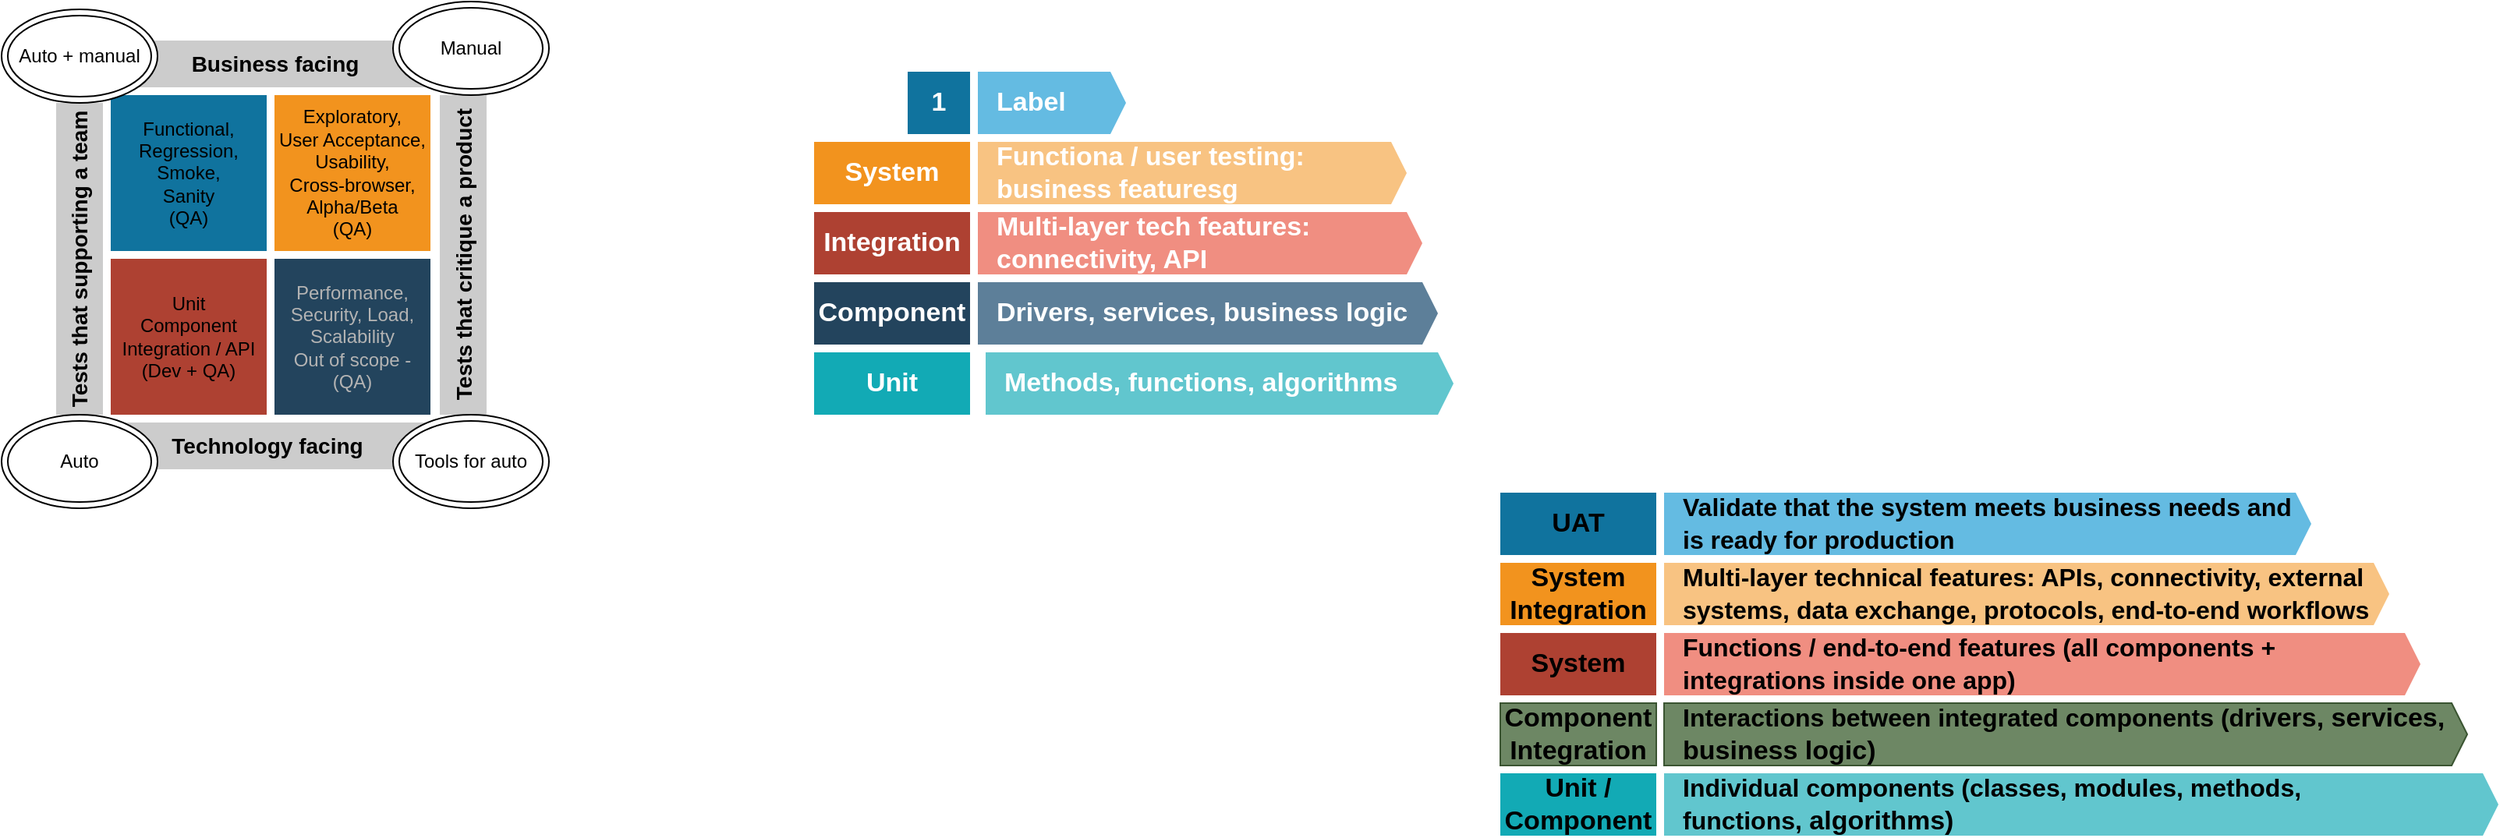 <mxfile version="28.2.3">
  <diagram name="Page-1" id="uHHyhAFm5HUzZ9thbyfu">
    <mxGraphModel dx="1453" dy="819" grid="1" gridSize="10" guides="1" tooltips="1" connect="1" arrows="1" fold="1" page="1" pageScale="1" pageWidth="827" pageHeight="1169" background="#ffffff" math="0" shadow="0">
      <root>
        <mxCell id="0" />
        <mxCell id="1" parent="0" />
        <mxCell id="iKF9u67olvBEB8EARNU1-1" value="Functional,&lt;div&gt;Regression,&lt;/div&gt;&lt;div&gt;Smoke,&lt;/div&gt;&lt;div&gt;Sanity&lt;/div&gt;&lt;div&gt;(QA)&lt;/div&gt;" style="html=1;fillColor=#10739E;strokeColor=none;shadow=0;fontSize=12;fontColor=#000000;align=center;fontStyle=0;whiteSpace=wrap;rounded=0;" parent="1" vertex="1">
          <mxGeometry x="329" y="215" width="100" height="100" as="geometry" />
        </mxCell>
        <mxCell id="iKF9u67olvBEB8EARNU1-2" value="Exploratory,&lt;div&gt;User Acceptance,&lt;/div&gt;&lt;div&gt;Usability,&lt;/div&gt;&lt;div&gt;Cross-browser,&lt;/div&gt;&lt;div&gt;Alpha/Beta&lt;/div&gt;&lt;div&gt;(QA)&lt;/div&gt;" style="html=1;fillColor=#F2931E;strokeColor=none;shadow=0;fontSize=12;fontColor=#000000;align=center;fontStyle=0;whiteSpace=wrap;rounded=0;" parent="1" vertex="1">
          <mxGeometry x="434" y="215" width="100" height="100" as="geometry" />
        </mxCell>
        <mxCell id="iKF9u67olvBEB8EARNU1-3" value="Unit&lt;div&gt;Component&lt;/div&gt;&lt;div&gt;Integration / API&lt;/div&gt;&lt;div&gt;(Dev + QA)&lt;/div&gt;" style="html=1;fillColor=#AE4132;strokeColor=none;shadow=0;fontSize=12;fontColor=#000000;align=center;fontStyle=0;whiteSpace=wrap;rounded=0;" parent="1" vertex="1">
          <mxGeometry x="329" y="320" width="100" height="100" as="geometry" />
        </mxCell>
        <mxCell id="iKF9u67olvBEB8EARNU1-4" value="Performance,&lt;div&gt;Security, Load,&lt;/div&gt;&lt;div&gt;Scalability&lt;/div&gt;&lt;div&gt;Out of scope - (QA)&lt;/div&gt;" style="html=1;fillColor=#23445D;strokeColor=none;shadow=0;fontSize=12;fontColor=#B3B3B3;align=center;fontStyle=0;whiteSpace=wrap;rounded=0;" parent="1" vertex="1">
          <mxGeometry x="434" y="320" width="100" height="100" as="geometry" />
        </mxCell>
        <mxCell id="iKF9u67olvBEB8EARNU1-5" value="Technology facing" style="html=1;fillColor=#CCCCCC;strokeColor=none;shadow=0;fontSize=14;fontColor=#000000;align=center;fontStyle=1;whiteSpace=wrap;horizontal=0;rounded=0;rotation=90;" parent="1" vertex="1">
          <mxGeometry x="414.5" y="337.5" width="30" height="205" as="geometry" />
        </mxCell>
        <mxCell id="iKF9u67olvBEB8EARNU1-6" value="Tests that supporting a team" style="html=1;fillColor=#CCCCCC;strokeColor=none;shadow=0;fontSize=14;fontColor=#000000;align=center;fontStyle=1;whiteSpace=wrap;horizontal=0;rounded=0;" parent="1" vertex="1">
          <mxGeometry x="294" y="220" width="30" height="200" as="geometry" />
        </mxCell>
        <mxCell id="iKF9u67olvBEB8EARNU1-7" value="Business facing" style="html=1;fillColor=#CCCCCC;strokeColor=none;shadow=0;fontSize=14;fontColor=#000000;align=center;fontStyle=1;whiteSpace=wrap;rounded=0;" parent="1" vertex="1">
          <mxGeometry x="329" y="180" width="211" height="30" as="geometry" />
        </mxCell>
        <mxCell id="iKF9u67olvBEB8EARNU1-8" value="Tests that critique a product" style="html=1;fillColor=#CCCCCC;strokeColor=none;shadow=0;fontSize=14;fontColor=#000000;align=center;fontStyle=1;whiteSpace=wrap;rounded=0;rotation=-90;" parent="1" vertex="1">
          <mxGeometry x="452.5" y="302.5" width="205" height="30" as="geometry" />
        </mxCell>
        <mxCell id="iKF9u67olvBEB8EARNU1-10" value="Auto + manual" style="ellipse;shape=doubleEllipse;whiteSpace=wrap;html=1;" parent="1" vertex="1">
          <mxGeometry x="259" y="160" width="100" height="60" as="geometry" />
        </mxCell>
        <mxCell id="iKF9u67olvBEB8EARNU1-11" value="Auto" style="ellipse;shape=doubleEllipse;whiteSpace=wrap;html=1;" parent="1" vertex="1">
          <mxGeometry x="259" y="420" width="100" height="60" as="geometry" />
        </mxCell>
        <mxCell id="iKF9u67olvBEB8EARNU1-12" value="Manual" style="ellipse;shape=doubleEllipse;whiteSpace=wrap;html=1;" parent="1" vertex="1">
          <mxGeometry x="510" y="155" width="100" height="60" as="geometry" />
        </mxCell>
        <mxCell id="iKF9u67olvBEB8EARNU1-13" value="Tools for auto" style="ellipse;shape=doubleEllipse;whiteSpace=wrap;html=1;" parent="1" vertex="1">
          <mxGeometry x="510" y="420" width="100" height="60" as="geometry" />
        </mxCell>
        <mxCell id="MOg7Z3h5f6KLNQ5kjFS_-11" value="1" style="html=1;whiteSpace=wrap;fillColor=#10739E;strokeColor=none;shadow=0;fontSize=17;fontColor=#FFFFFF;align=center;fontStyle=1;rounded=0;" vertex="1" parent="1">
          <mxGeometry x="840" y="200" width="40" height="40" as="geometry" />
        </mxCell>
        <mxCell id="MOg7Z3h5f6KLNQ5kjFS_-12" value="Label" style="shape=mxgraph.infographic.ribbonSimple;notch1=0;notch2=10;notch=0;html=1;whiteSpace=wrap;fillColor=#64BBE2;strokeColor=none;shadow=0;fontSize=17;fontColor=#FFFFFF;align=left;spacingLeft=10;fontStyle=1;" vertex="1" parent="1">
          <mxGeometry x="885" y="200" width="95" height="40" as="geometry" />
        </mxCell>
        <mxCell id="MOg7Z3h5f6KLNQ5kjFS_-13" value="System" style="html=1;whiteSpace=wrap;fillColor=#F2931E;strokeColor=none;shadow=0;fontSize=17;fontColor=#FFFFFF;align=center;fontStyle=1;rounded=0;" vertex="1" parent="1">
          <mxGeometry x="780" y="245" width="100" height="40" as="geometry" />
        </mxCell>
        <mxCell id="MOg7Z3h5f6KLNQ5kjFS_-14" value="Functiona / user testing: business featuresg" style="shape=mxgraph.infographic.ribbonSimple;notch1=0;notch2=10;notch=0;html=1;whiteSpace=wrap;fillColor=#F8C382;strokeColor=none;shadow=0;fontSize=17;fontColor=#FFFFFF;align=left;spacingLeft=10;fontStyle=1;" vertex="1" parent="1">
          <mxGeometry x="885" y="245" width="275" height="40" as="geometry" />
        </mxCell>
        <mxCell id="MOg7Z3h5f6KLNQ5kjFS_-15" value="Integration" style="html=1;whiteSpace=wrap;fillColor=#AE4132;strokeColor=none;shadow=0;fontSize=17;fontColor=#FFFFFF;align=center;fontStyle=1;rounded=0;" vertex="1" parent="1">
          <mxGeometry x="780" y="290" width="100" height="40" as="geometry" />
        </mxCell>
        <mxCell id="MOg7Z3h5f6KLNQ5kjFS_-16" value="Multi-layer tech features: connectivity, API" style="shape=mxgraph.infographic.ribbonSimple;notch1=0;notch2=10;notch=0;html=1;whiteSpace=wrap;fillColor=#F08E81;strokeColor=none;shadow=0;fontSize=17;fontColor=#FFFFFF;align=left;spacingLeft=10;fontStyle=1;" vertex="1" parent="1">
          <mxGeometry x="885" y="290" width="285" height="40" as="geometry" />
        </mxCell>
        <mxCell id="MOg7Z3h5f6KLNQ5kjFS_-17" value="Component" style="html=1;whiteSpace=wrap;fillColor=#23445D;strokeColor=none;shadow=0;fontSize=17;fontColor=#FFFFFF;align=center;fontStyle=1;rounded=0;" vertex="1" parent="1">
          <mxGeometry x="780" y="335" width="100" height="40" as="geometry" />
        </mxCell>
        <mxCell id="MOg7Z3h5f6KLNQ5kjFS_-18" value="Drivers, services, business logic" style="shape=mxgraph.infographic.ribbonSimple;notch1=0;notch2=10;notch=0;html=1;whiteSpace=wrap;fillColor=#5D7F99;strokeColor=none;shadow=0;fontSize=17;fontColor=#FFFFFF;align=left;spacingLeft=10;fontStyle=1;" vertex="1" parent="1">
          <mxGeometry x="885" y="335" width="295" height="40" as="geometry" />
        </mxCell>
        <mxCell id="MOg7Z3h5f6KLNQ5kjFS_-19" value="&lt;span style=&quot;text-align: left;&quot;&gt;Unit&lt;/span&gt;" style="html=1;whiteSpace=wrap;fillColor=#12AAB5;strokeColor=none;shadow=0;fontSize=17;fontColor=#FFFFFF;align=center;fontStyle=1;rounded=0;" vertex="1" parent="1">
          <mxGeometry x="780" y="380" width="100" height="40" as="geometry" />
        </mxCell>
        <mxCell id="MOg7Z3h5f6KLNQ5kjFS_-20" value="Methods, functions, algorithms" style="shape=mxgraph.infographic.ribbonSimple;notch1=0;notch2=10;notch=0;html=1;whiteSpace=wrap;fillColor=#61C6CE;strokeColor=none;shadow=0;fontSize=17;fontColor=#FFFFFF;align=left;spacingLeft=10;fontStyle=1;" vertex="1" parent="1">
          <mxGeometry x="890" y="380" width="300" height="40" as="geometry" />
        </mxCell>
        <mxCell id="MOg7Z3h5f6KLNQ5kjFS_-38" value="UAT" style="html=1;whiteSpace=wrap;fillColor=#10739E;strokeColor=none;shadow=0;fontSize=17;fontColor=#000000;align=center;fontStyle=1;rounded=0;" vertex="1" parent="1">
          <mxGeometry x="1220" y="470" width="100" height="40" as="geometry" />
        </mxCell>
        <mxCell id="MOg7Z3h5f6KLNQ5kjFS_-39" value="&lt;span style=&quot;caret-color: rgb(0, 0, 0); color: rgb(0, 0, 0); font-size: medium;&quot;&gt;Validate that the system meets business needs and is ready for production&lt;/span&gt;" style="shape=mxgraph.infographic.ribbonSimple;notch1=0;notch2=10;notch=0;html=1;whiteSpace=wrap;fillColor=#64BBE2;strokeColor=none;shadow=0;fontSize=17;fontColor=#FFFFFF;align=left;spacingLeft=10;fontStyle=1;" vertex="1" parent="1">
          <mxGeometry x="1325" y="470" width="415" height="40" as="geometry" />
        </mxCell>
        <mxCell id="MOg7Z3h5f6KLNQ5kjFS_-40" value="System Integration" style="html=1;whiteSpace=wrap;fillColor=#F2931E;strokeColor=none;shadow=0;fontSize=17;fontColor=#000000;align=center;fontStyle=1;rounded=0;" vertex="1" parent="1">
          <mxGeometry x="1220" y="515" width="100" height="40" as="geometry" />
        </mxCell>
        <mxCell id="MOg7Z3h5f6KLNQ5kjFS_-41" value="&lt;span style=&quot;font-size: medium;&quot;&gt;Multi-layer technical features: APIs, connectivity, external systems,&amp;nbsp;&lt;/span&gt;&lt;span style=&quot;font-size: medium;&quot;&gt;data exchange, protocols, end-to-end workflows&lt;/span&gt;" style="shape=mxgraph.infographic.ribbonSimple;notch1=0;notch2=10;notch=0;html=1;whiteSpace=wrap;fillColor=#F8C382;strokeColor=none;shadow=0;fontSize=17;fontColor=#000000;align=left;spacingLeft=10;fontStyle=1;" vertex="1" parent="1">
          <mxGeometry x="1325" y="515" width="465" height="40" as="geometry" />
        </mxCell>
        <mxCell id="MOg7Z3h5f6KLNQ5kjFS_-42" value="System" style="html=1;whiteSpace=wrap;fillColor=#AE4132;strokeColor=none;shadow=0;fontSize=17;fontColor=#000000;align=center;fontStyle=1;rounded=0;" vertex="1" parent="1">
          <mxGeometry x="1220" y="560" width="100" height="40" as="geometry" />
        </mxCell>
        <mxCell id="MOg7Z3h5f6KLNQ5kjFS_-43" value="&lt;span style=&quot;font-size: medium;&quot;&gt;Functions / end-to-end features (&lt;/span&gt;&lt;span style=&quot;font-size: medium;&quot;&gt;all components + integrations inside one app)&lt;/span&gt;" style="shape=mxgraph.infographic.ribbonSimple;notch1=0;notch2=10;notch=0;html=1;whiteSpace=wrap;fillColor=#F08E81;strokeColor=none;shadow=0;fontSize=17;fontColor=#000000;align=left;spacingLeft=10;fontStyle=1;" vertex="1" parent="1">
          <mxGeometry x="1325" y="560" width="485" height="40" as="geometry" />
        </mxCell>
        <mxCell id="MOg7Z3h5f6KLNQ5kjFS_-44" value="Component Integration" style="html=1;whiteSpace=wrap;fillColor=#6d8764;strokeColor=#3A5431;shadow=0;fontSize=17;fontColor=#000000;align=center;fontStyle=1;rounded=0;" vertex="1" parent="1">
          <mxGeometry x="1220" y="605" width="100" height="40" as="geometry" />
        </mxCell>
        <mxCell id="MOg7Z3h5f6KLNQ5kjFS_-45" value="&lt;span style=&quot;font-size: medium;&quot;&gt;Interactions between integrated components (d&lt;/span&gt;rivers, services, business logic)" style="shape=mxgraph.infographic.ribbonSimple;notch1=0;notch2=10;notch=0;html=1;whiteSpace=wrap;fillColor=#6d8764;strokeColor=#3A5431;shadow=0;fontSize=17;fontColor=#000000;align=left;spacingLeft=10;fontStyle=1;" vertex="1" parent="1">
          <mxGeometry x="1325" y="605" width="515" height="40" as="geometry" />
        </mxCell>
        <mxCell id="MOg7Z3h5f6KLNQ5kjFS_-46" value="&lt;span style=&quot;text-align: left;&quot;&gt;Unit / Component&lt;/span&gt;" style="html=1;whiteSpace=wrap;fillColor=#12AAB5;strokeColor=none;shadow=0;fontSize=17;fontColor=#000000;align=center;fontStyle=1;rounded=0;" vertex="1" parent="1">
          <mxGeometry x="1220" y="650" width="100" height="40" as="geometry" />
        </mxCell>
        <mxCell id="MOg7Z3h5f6KLNQ5kjFS_-47" value="&lt;span style=&quot;color: rgb(0, 0, 0);&quot;&gt;&lt;span style=&quot;font-size: medium;&quot;&gt;Individual components (classes, modules, methods, functions,&lt;/span&gt;&amp;nbsp;algorithms)&lt;/span&gt;" style="shape=mxgraph.infographic.ribbonSimple;notch1=0;notch2=10;notch=0;html=1;whiteSpace=wrap;fillColor=#61C6CE;strokeColor=none;shadow=0;fontSize=17;fontColor=#000000;align=left;spacingLeft=10;fontStyle=1;" vertex="1" parent="1">
          <mxGeometry x="1325" y="650" width="535" height="40" as="geometry" />
        </mxCell>
      </root>
    </mxGraphModel>
  </diagram>
</mxfile>
